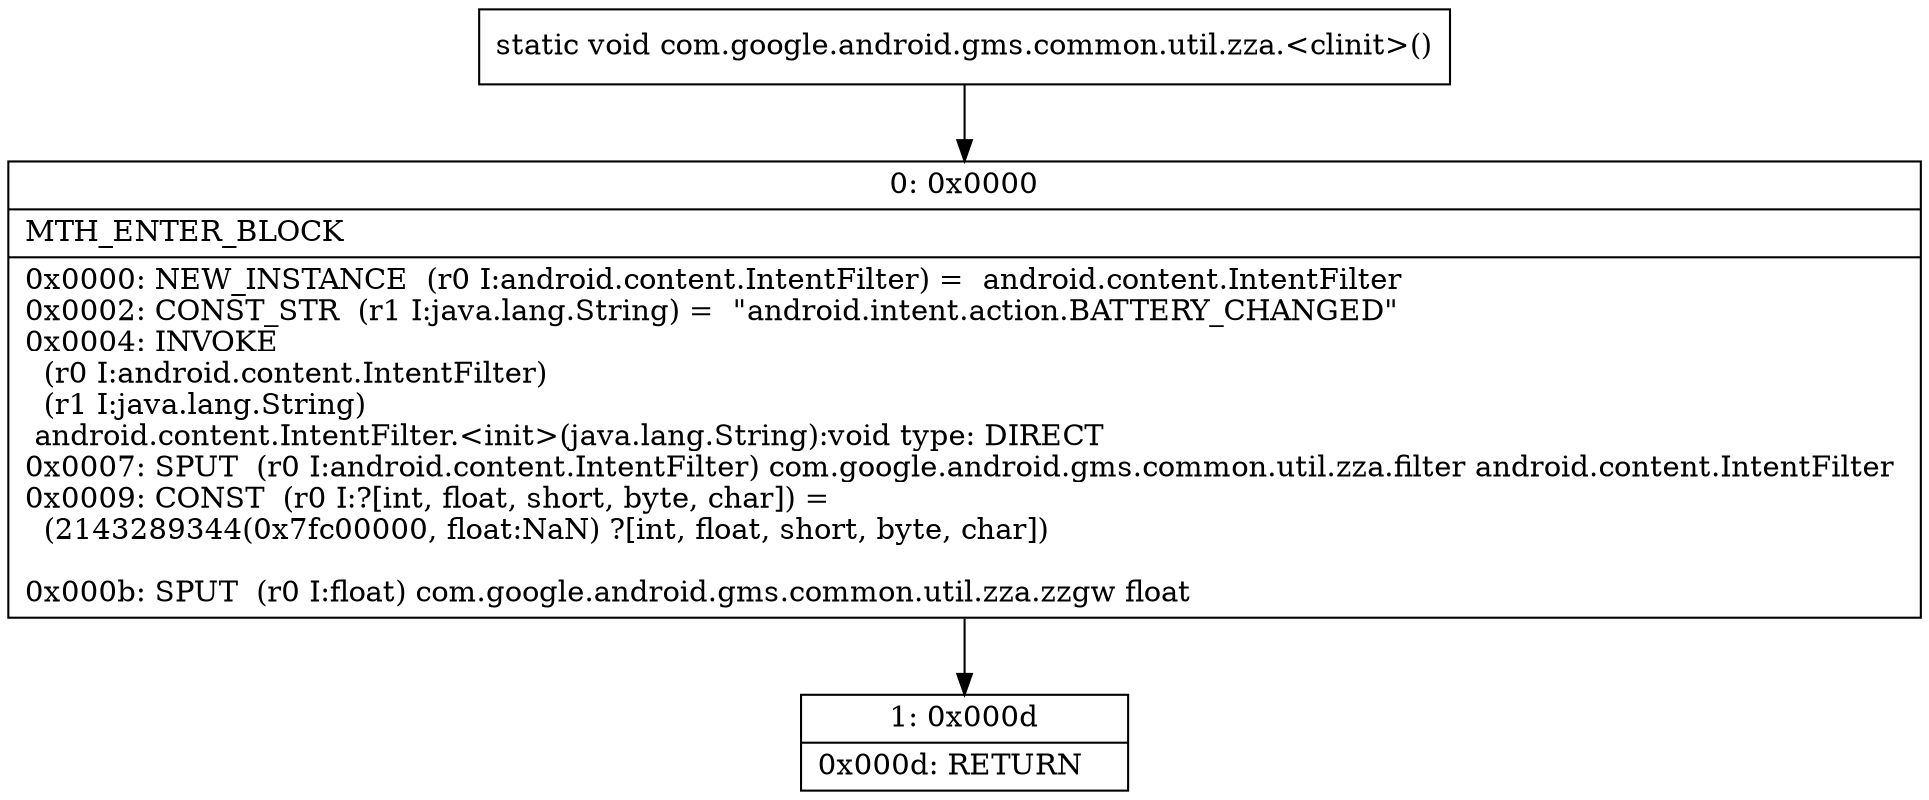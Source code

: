 digraph "CFG forcom.google.android.gms.common.util.zza.\<clinit\>()V" {
Node_0 [shape=record,label="{0\:\ 0x0000|MTH_ENTER_BLOCK\l|0x0000: NEW_INSTANCE  (r0 I:android.content.IntentFilter) =  android.content.IntentFilter \l0x0002: CONST_STR  (r1 I:java.lang.String) =  \"android.intent.action.BATTERY_CHANGED\" \l0x0004: INVOKE  \l  (r0 I:android.content.IntentFilter)\l  (r1 I:java.lang.String)\l android.content.IntentFilter.\<init\>(java.lang.String):void type: DIRECT \l0x0007: SPUT  (r0 I:android.content.IntentFilter) com.google.android.gms.common.util.zza.filter android.content.IntentFilter \l0x0009: CONST  (r0 I:?[int, float, short, byte, char]) = \l  (2143289344(0x7fc00000, float:NaN) ?[int, float, short, byte, char])\l \l0x000b: SPUT  (r0 I:float) com.google.android.gms.common.util.zza.zzgw float \l}"];
Node_1 [shape=record,label="{1\:\ 0x000d|0x000d: RETURN   \l}"];
MethodNode[shape=record,label="{static void com.google.android.gms.common.util.zza.\<clinit\>() }"];
MethodNode -> Node_0;
Node_0 -> Node_1;
}

